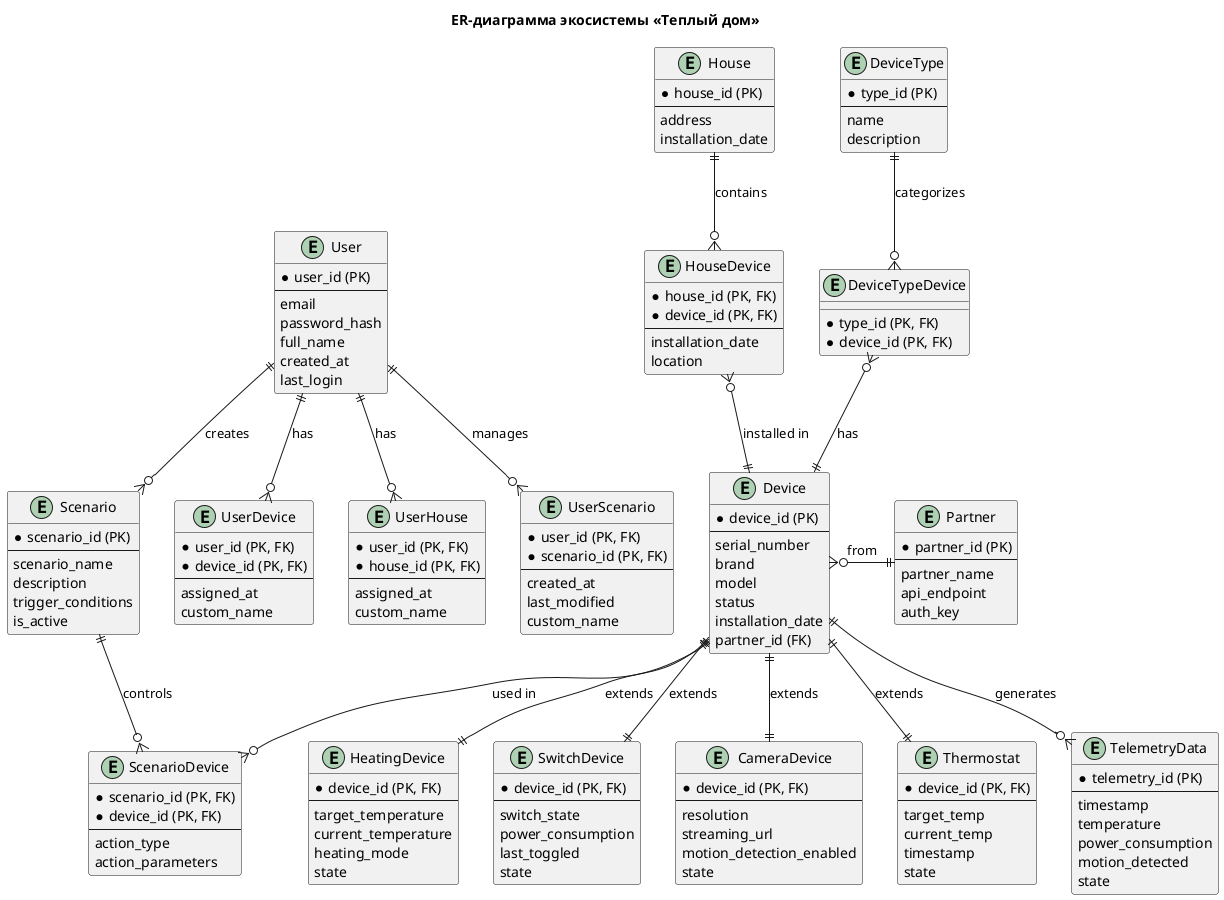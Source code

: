 @startuml

title ER-диаграмма экосистемы «Теплый дом»

entity User {
  *user_id (PK)
  --
  email
  password_hash
  full_name
  created_at
  last_login
}

entity House {
    *house_id (PK)
    --
    address
    installation_date
}

entity Device {
  *device_id (PK)
  --
  serial_number
  brand
  model
  status
  installation_date
  partner_id (FK)
}

entity Partner {
  *partner_id (PK)
  --
  partner_name
  api_endpoint
  auth_key
}

entity Scenario {
  *scenario_id (PK)
  --
  scenario_name
  description
  trigger_conditions
  is_active
}

entity UserDevice {
  *user_id (PK, FK)
  *device_id (PK, FK)
  --
  assigned_at
  custom_name
}

entity DeviceType {
  *type_id (PK)
  --
  name
  description
}

entity UserHouse {
  *user_id (PK, FK)
  *house_id (PK, FK)
  --
  assigned_at
  custom_name
}

entity UserScenario {
  *user_id (PK, FK)
  *scenario_id (PK, FK)
  --
  created_at
  last_modified
  custom_name
}

entity HouseDevice {
  *house_id (PK, FK)
  *device_id (PK, FK)
  --
  installation_date
  location
}

entity ScenarioDevice {
  *scenario_id (PK, FK)
  *device_id (PK, FK)
  --
  action_type
  action_parameters
}

entity DeviceTypeDevice {
  *type_id (PK, FK)
  *device_id (PK, FK)

}

House ||--o{ HouseDevice : "contains"
Device ||-up-o{ HouseDevice : "installed in"
User ||--o{ UserDevice : "has"
User ||--o{ UserHouse : "has"
User ||--o{ UserScenario : "manages"
Device }o-right-|| Partner : "from"
User ||--o{ Scenario : "creates"
Scenario ||--o{ ScenarioDevice : "controls"
Device ||--o{ ScenarioDevice : "used in"
Device ||-up-o{ DeviceTypeDevice : "has"
DeviceType ||--o{ DeviceTypeDevice : "categorizes"

entity HeatingDevice {
  *device_id (PK, FK)
  --
  target_temperature
  current_temperature
  heating_mode
  state
}

entity SwitchDevice {
  *device_id (PK, FK)
  --
  switch_state
  power_consumption
  last_toggled
  state
}

entity CameraDevice {
  *device_id (PK, FK)
  --
  resolution
  streaming_url
  motion_detection_enabled
  state
}


entity Thermostat {
  *device_id (PK, FK)
  --
  target_temp
  current_temp
  timestamp
  state
}

entity TelemetryData {
  *telemetry_id (PK)
  --
  timestamp
  temperature
  power_consumption
  motion_detected
  state
}

Device ||--|| Thermostat : extends
Device ||--|| HeatingDevice : extends
Device ||--|| SwitchDevice : extends
Device ||--|| CameraDevice : extends
Device ||--o{ TelemetryData : "generates"

@enduml
